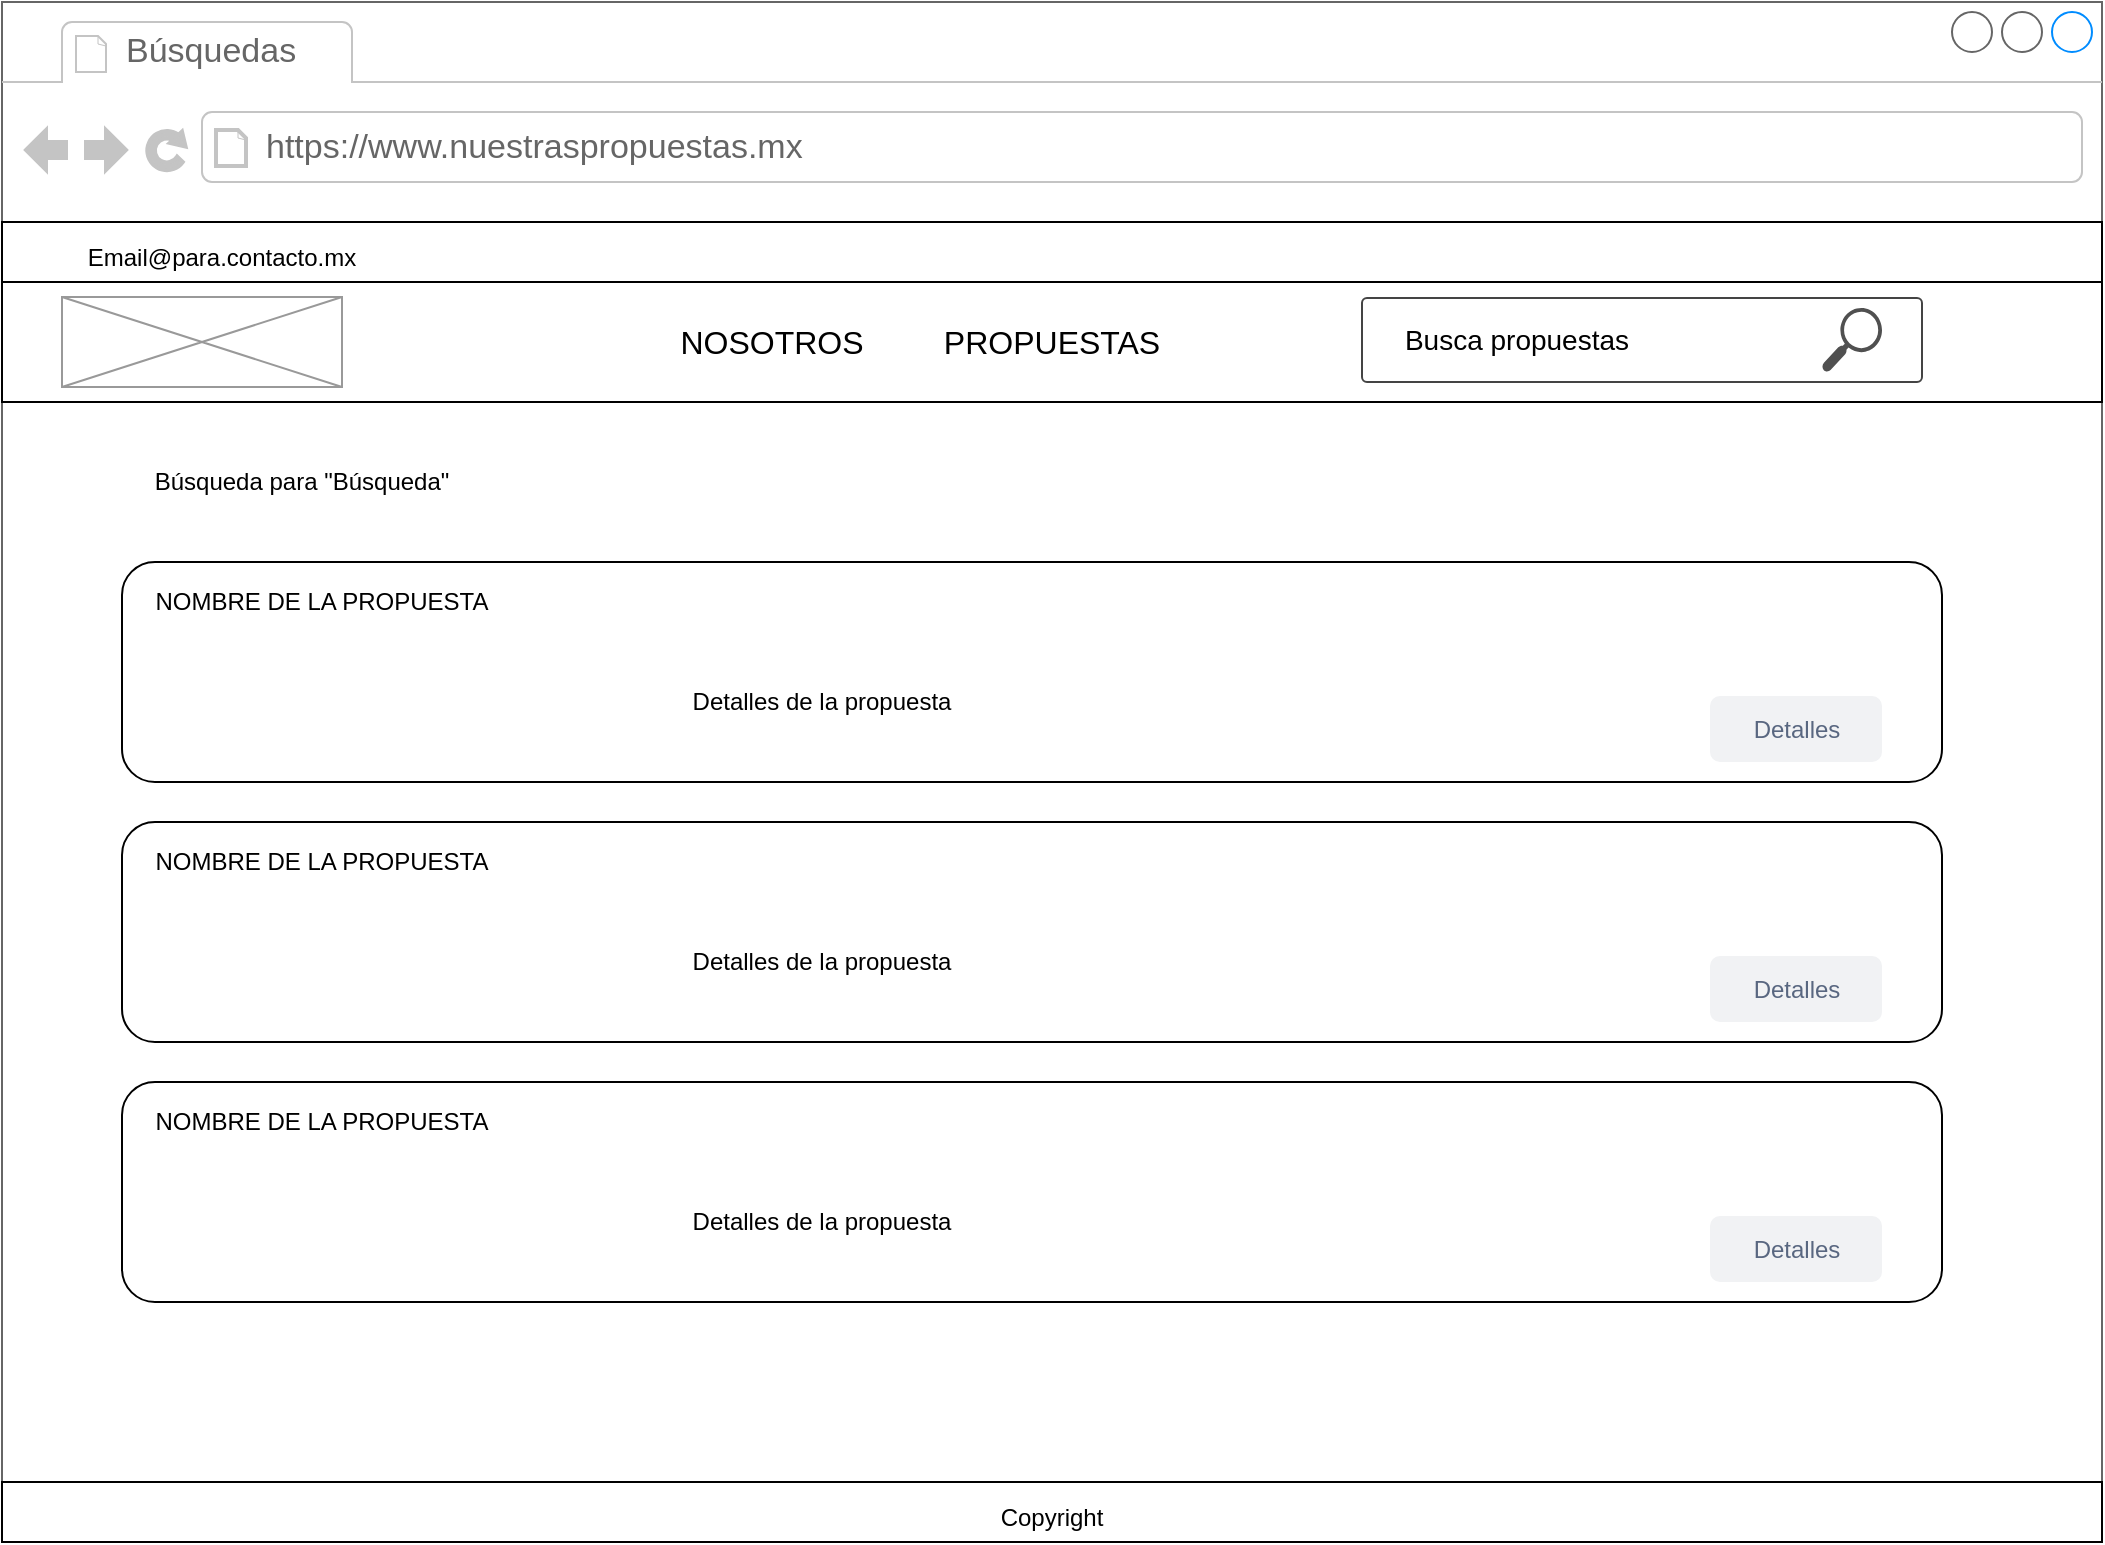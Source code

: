 <mxfile version="15.3.0" type="device"><diagram name="Page-1" id="2cc2dc42-3aac-f2a9-1cec-7a8b7cbee084"><mxGraphModel dx="1662" dy="1644" grid="1" gridSize="10" guides="1" tooltips="1" connect="1" arrows="1" fold="1" page="1" pageScale="1" pageWidth="1100" pageHeight="850" background="none" math="0" shadow="0"><root><mxCell id="0"/><mxCell id="1" parent="0"/><mxCell id="7026571954dc6520-1" value="" style="strokeWidth=1;shadow=0;dashed=0;align=center;html=1;shape=mxgraph.mockup.containers.browserWindow;rSize=0;strokeColor=#666666;mainText=,;recursiveResize=0;rounded=0;labelBackgroundColor=none;fontFamily=Verdana;fontSize=12" parent="1" vertex="1"><mxGeometry x="310" y="-70" width="1050" height="770" as="geometry"/></mxCell><mxCell id="7026571954dc6520-2" value="Búsquedas" style="strokeWidth=1;shadow=0;dashed=0;align=center;html=1;shape=mxgraph.mockup.containers.anchor;fontSize=17;fontColor=#666666;align=left;" parent="7026571954dc6520-1" vertex="1"><mxGeometry x="60" y="12" width="110" height="26" as="geometry"/></mxCell><mxCell id="7026571954dc6520-3" value="https://www.nuestraspropuestas.mx" style="strokeWidth=1;shadow=0;dashed=0;align=center;html=1;shape=mxgraph.mockup.containers.anchor;rSize=0;fontSize=17;fontColor=#666666;align=left;" parent="7026571954dc6520-1" vertex="1"><mxGeometry x="130" y="60" width="250" height="26" as="geometry"/></mxCell><mxCell id="ZSDt88QShG73yht3U2Xj-8" value="" style="rounded=0;whiteSpace=wrap;html=1;" vertex="1" parent="7026571954dc6520-1"><mxGeometry y="110" width="1050" height="30" as="geometry"/></mxCell><mxCell id="ZSDt88QShG73yht3U2Xj-9" value="Email@para.contacto.mx" style="text;html=1;strokeColor=none;fillColor=none;align=center;verticalAlign=middle;whiteSpace=wrap;rounded=0;" vertex="1" parent="7026571954dc6520-1"><mxGeometry x="30" y="115" width="160" height="25" as="geometry"/></mxCell><mxCell id="ZSDt88QShG73yht3U2Xj-12" value="" style="shape=image;html=1;verticalAlign=top;verticalLabelPosition=bottom;labelBackgroundColor=#ffffff;imageAspect=0;aspect=fixed;image=https://cdn0.iconfinder.com/data/icons/typicons-2/24/social-facebook-128.png" vertex="1" parent="7026571954dc6520-1"><mxGeometry x="440" y="110" width="30" height="30" as="geometry"/></mxCell><mxCell id="ZSDt88QShG73yht3U2Xj-13" value="" style="shape=image;html=1;verticalAlign=top;verticalLabelPosition=bottom;labelBackgroundColor=#ffffff;imageAspect=0;aspect=fixed;image=https://cdn3.iconfinder.com/data/icons/picons-social/57/03-twitter-128.png" vertex="1" parent="7026571954dc6520-1"><mxGeometry x="480" y="115" width="20" height="20" as="geometry"/></mxCell><mxCell id="ZSDt88QShG73yht3U2Xj-14" value="" style="rounded=0;whiteSpace=wrap;html=1;" vertex="1" parent="7026571954dc6520-1"><mxGeometry y="140" width="1050" height="60" as="geometry"/></mxCell><mxCell id="ZSDt88QShG73yht3U2Xj-15" value="" style="verticalLabelPosition=bottom;shadow=0;dashed=0;align=center;html=1;verticalAlign=top;strokeWidth=1;shape=mxgraph.mockup.graphics.simpleIcon;strokeColor=#999999;" vertex="1" parent="7026571954dc6520-1"><mxGeometry x="30" y="147.5" width="140" height="45" as="geometry"/></mxCell><mxCell id="ZSDt88QShG73yht3U2Xj-16" value="&lt;font size=&quot;3&quot;&gt;NOSOTROS&lt;/font&gt;" style="text;html=1;strokeColor=none;fillColor=none;align=center;verticalAlign=middle;whiteSpace=wrap;rounded=0;" vertex="1" parent="7026571954dc6520-1"><mxGeometry x="330" y="160" width="110" height="20" as="geometry"/></mxCell><mxCell id="ZSDt88QShG73yht3U2Xj-17" value="&lt;font size=&quot;3&quot;&gt;PROPUESTAS&lt;/font&gt;" style="text;html=1;strokeColor=none;fillColor=none;align=center;verticalAlign=middle;whiteSpace=wrap;rounded=0;" vertex="1" parent="7026571954dc6520-1"><mxGeometry x="470" y="160" width="110" height="20" as="geometry"/></mxCell><mxCell id="ZSDt88QShG73yht3U2Xj-18" value="&lt;font style=&quot;font-size: 14px&quot;&gt;&amp;nbsp; &amp;nbsp; &amp;nbsp;Busca propuestas&lt;/font&gt;" style="strokeWidth=1;html=1;shadow=0;dashed=0;shape=mxgraph.ios.iTextInput;strokeColor=#444444;buttonText=;fontSize=8;whiteSpace=wrap;align=left;" vertex="1" parent="7026571954dc6520-1"><mxGeometry x="680" y="148" width="280" height="42" as="geometry"/></mxCell><mxCell id="ZSDt88QShG73yht3U2Xj-19" value="" style="sketch=0;pointerEvents=1;shadow=0;dashed=0;html=1;strokeColor=none;fillColor=#505050;labelPosition=center;verticalLabelPosition=bottom;verticalAlign=top;outlineConnect=0;align=center;shape=mxgraph.office.concepts.search;" vertex="1" parent="7026571954dc6520-1"><mxGeometry x="910" y="153" width="30" height="32" as="geometry"/></mxCell><mxCell id="ZSDt88QShG73yht3U2Xj-28" value="Búsqueda para &quot;Búsqueda&quot;" style="text;html=1;strokeColor=none;fillColor=none;align=center;verticalAlign=middle;whiteSpace=wrap;rounded=0;" vertex="1" parent="7026571954dc6520-1"><mxGeometry x="60" y="220" width="180" height="40" as="geometry"/></mxCell><mxCell id="ZSDt88QShG73yht3U2Xj-29" value="" style="rounded=1;whiteSpace=wrap;html=1;" vertex="1" parent="7026571954dc6520-1"><mxGeometry x="60" y="280" width="910" height="110" as="geometry"/></mxCell><mxCell id="ZSDt88QShG73yht3U2Xj-30" value="NOMBRE DE LA PROPUESTA" style="text;html=1;strokeColor=none;fillColor=none;align=center;verticalAlign=middle;whiteSpace=wrap;rounded=0;" vertex="1" parent="7026571954dc6520-1"><mxGeometry x="70" y="280" width="180" height="40" as="geometry"/></mxCell><mxCell id="ZSDt88QShG73yht3U2Xj-31" value="Detalles de la propuesta" style="text;html=1;strokeColor=none;fillColor=none;align=center;verticalAlign=middle;whiteSpace=wrap;rounded=0;" vertex="1" parent="7026571954dc6520-1"><mxGeometry x="70" y="320" width="680" height="60" as="geometry"/></mxCell><mxCell id="ZSDt88QShG73yht3U2Xj-32" value="Detalles" style="rounded=1;fillColor=#F1F2F4;align=center;strokeColor=none;html=1;fontColor=#596780;fontSize=12;sketch=0;" vertex="1" parent="7026571954dc6520-1"><mxGeometry x="854" y="347" width="86" height="33" as="geometry"/></mxCell><mxCell id="ZSDt88QShG73yht3U2Xj-43" value="" style="rounded=1;whiteSpace=wrap;html=1;" vertex="1" parent="7026571954dc6520-1"><mxGeometry x="60" y="410" width="910" height="110" as="geometry"/></mxCell><mxCell id="ZSDt88QShG73yht3U2Xj-44" value="NOMBRE DE LA PROPUESTA" style="text;html=1;strokeColor=none;fillColor=none;align=center;verticalAlign=middle;whiteSpace=wrap;rounded=0;" vertex="1" parent="7026571954dc6520-1"><mxGeometry x="70" y="410" width="180" height="40" as="geometry"/></mxCell><mxCell id="ZSDt88QShG73yht3U2Xj-45" value="Detalles de la propuesta" style="text;html=1;strokeColor=none;fillColor=none;align=center;verticalAlign=middle;whiteSpace=wrap;rounded=0;" vertex="1" parent="7026571954dc6520-1"><mxGeometry x="70" y="450" width="680" height="60" as="geometry"/></mxCell><mxCell id="ZSDt88QShG73yht3U2Xj-46" value="Detalles" style="rounded=1;fillColor=#F1F2F4;align=center;strokeColor=none;html=1;fontColor=#596780;fontSize=12;sketch=0;" vertex="1" parent="7026571954dc6520-1"><mxGeometry x="854" y="477" width="86" height="33" as="geometry"/></mxCell><mxCell id="ZSDt88QShG73yht3U2Xj-47" value="" style="rounded=1;whiteSpace=wrap;html=1;" vertex="1" parent="7026571954dc6520-1"><mxGeometry x="60" y="540" width="910" height="110" as="geometry"/></mxCell><mxCell id="ZSDt88QShG73yht3U2Xj-48" value="NOMBRE DE LA PROPUESTA" style="text;html=1;strokeColor=none;fillColor=none;align=center;verticalAlign=middle;whiteSpace=wrap;rounded=0;" vertex="1" parent="7026571954dc6520-1"><mxGeometry x="70" y="540" width="180" height="40" as="geometry"/></mxCell><mxCell id="ZSDt88QShG73yht3U2Xj-49" value="Detalles de la propuesta" style="text;html=1;strokeColor=none;fillColor=none;align=center;verticalAlign=middle;whiteSpace=wrap;rounded=0;" vertex="1" parent="7026571954dc6520-1"><mxGeometry x="70" y="580" width="680" height="60" as="geometry"/></mxCell><mxCell id="ZSDt88QShG73yht3U2Xj-50" value="Detalles" style="rounded=1;fillColor=#F1F2F4;align=center;strokeColor=none;html=1;fontColor=#596780;fontSize=12;sketch=0;" vertex="1" parent="7026571954dc6520-1"><mxGeometry x="854" y="607" width="86" height="33" as="geometry"/></mxCell><mxCell id="ZSDt88QShG73yht3U2Xj-51" value="" style="rounded=0;whiteSpace=wrap;html=1;" vertex="1" parent="7026571954dc6520-1"><mxGeometry y="740" width="1050" height="30" as="geometry"/></mxCell><mxCell id="ZSDt88QShG73yht3U2Xj-27" value="Copyright" style="text;html=1;strokeColor=none;fillColor=none;align=center;verticalAlign=middle;whiteSpace=wrap;rounded=0;" vertex="1" parent="7026571954dc6520-1"><mxGeometry x="445" y="745" width="160" height="25" as="geometry"/></mxCell></root></mxGraphModel></diagram></mxfile>